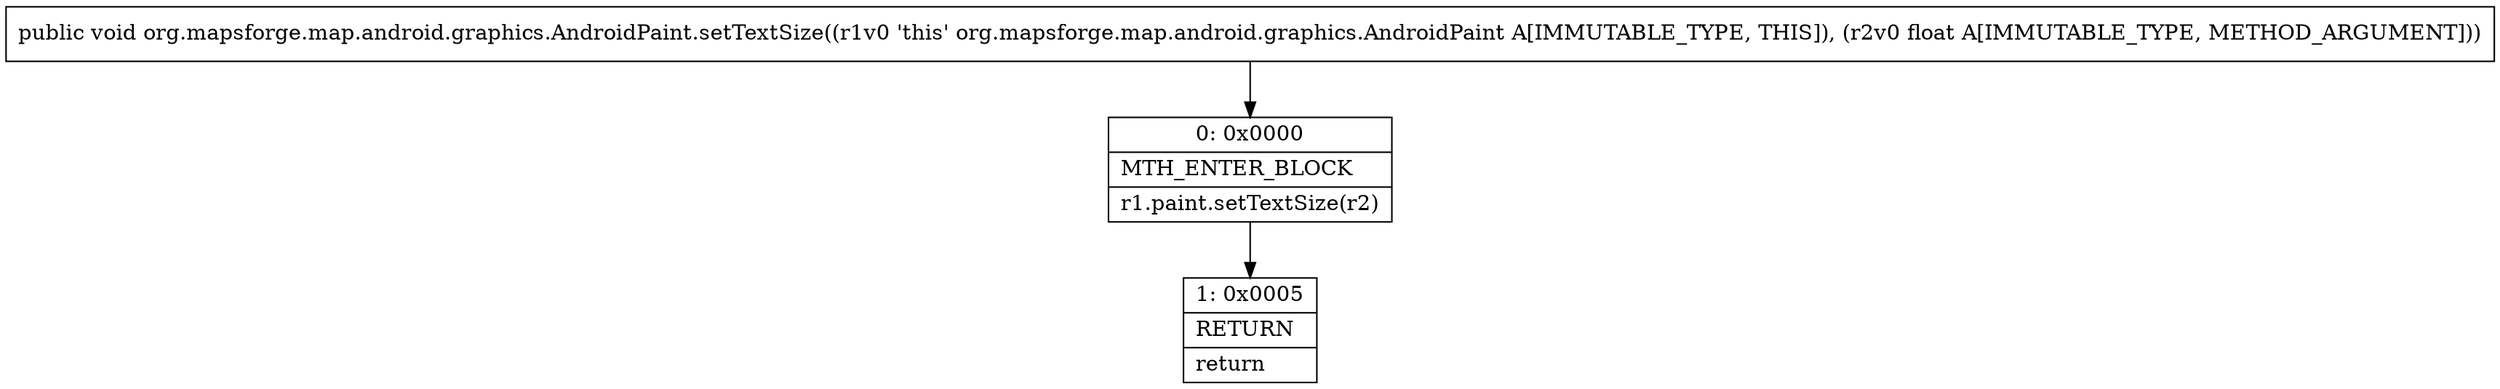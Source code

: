 digraph "CFG fororg.mapsforge.map.android.graphics.AndroidPaint.setTextSize(F)V" {
Node_0 [shape=record,label="{0\:\ 0x0000|MTH_ENTER_BLOCK\l|r1.paint.setTextSize(r2)\l}"];
Node_1 [shape=record,label="{1\:\ 0x0005|RETURN\l|return\l}"];
MethodNode[shape=record,label="{public void org.mapsforge.map.android.graphics.AndroidPaint.setTextSize((r1v0 'this' org.mapsforge.map.android.graphics.AndroidPaint A[IMMUTABLE_TYPE, THIS]), (r2v0 float A[IMMUTABLE_TYPE, METHOD_ARGUMENT])) }"];
MethodNode -> Node_0;
Node_0 -> Node_1;
}

